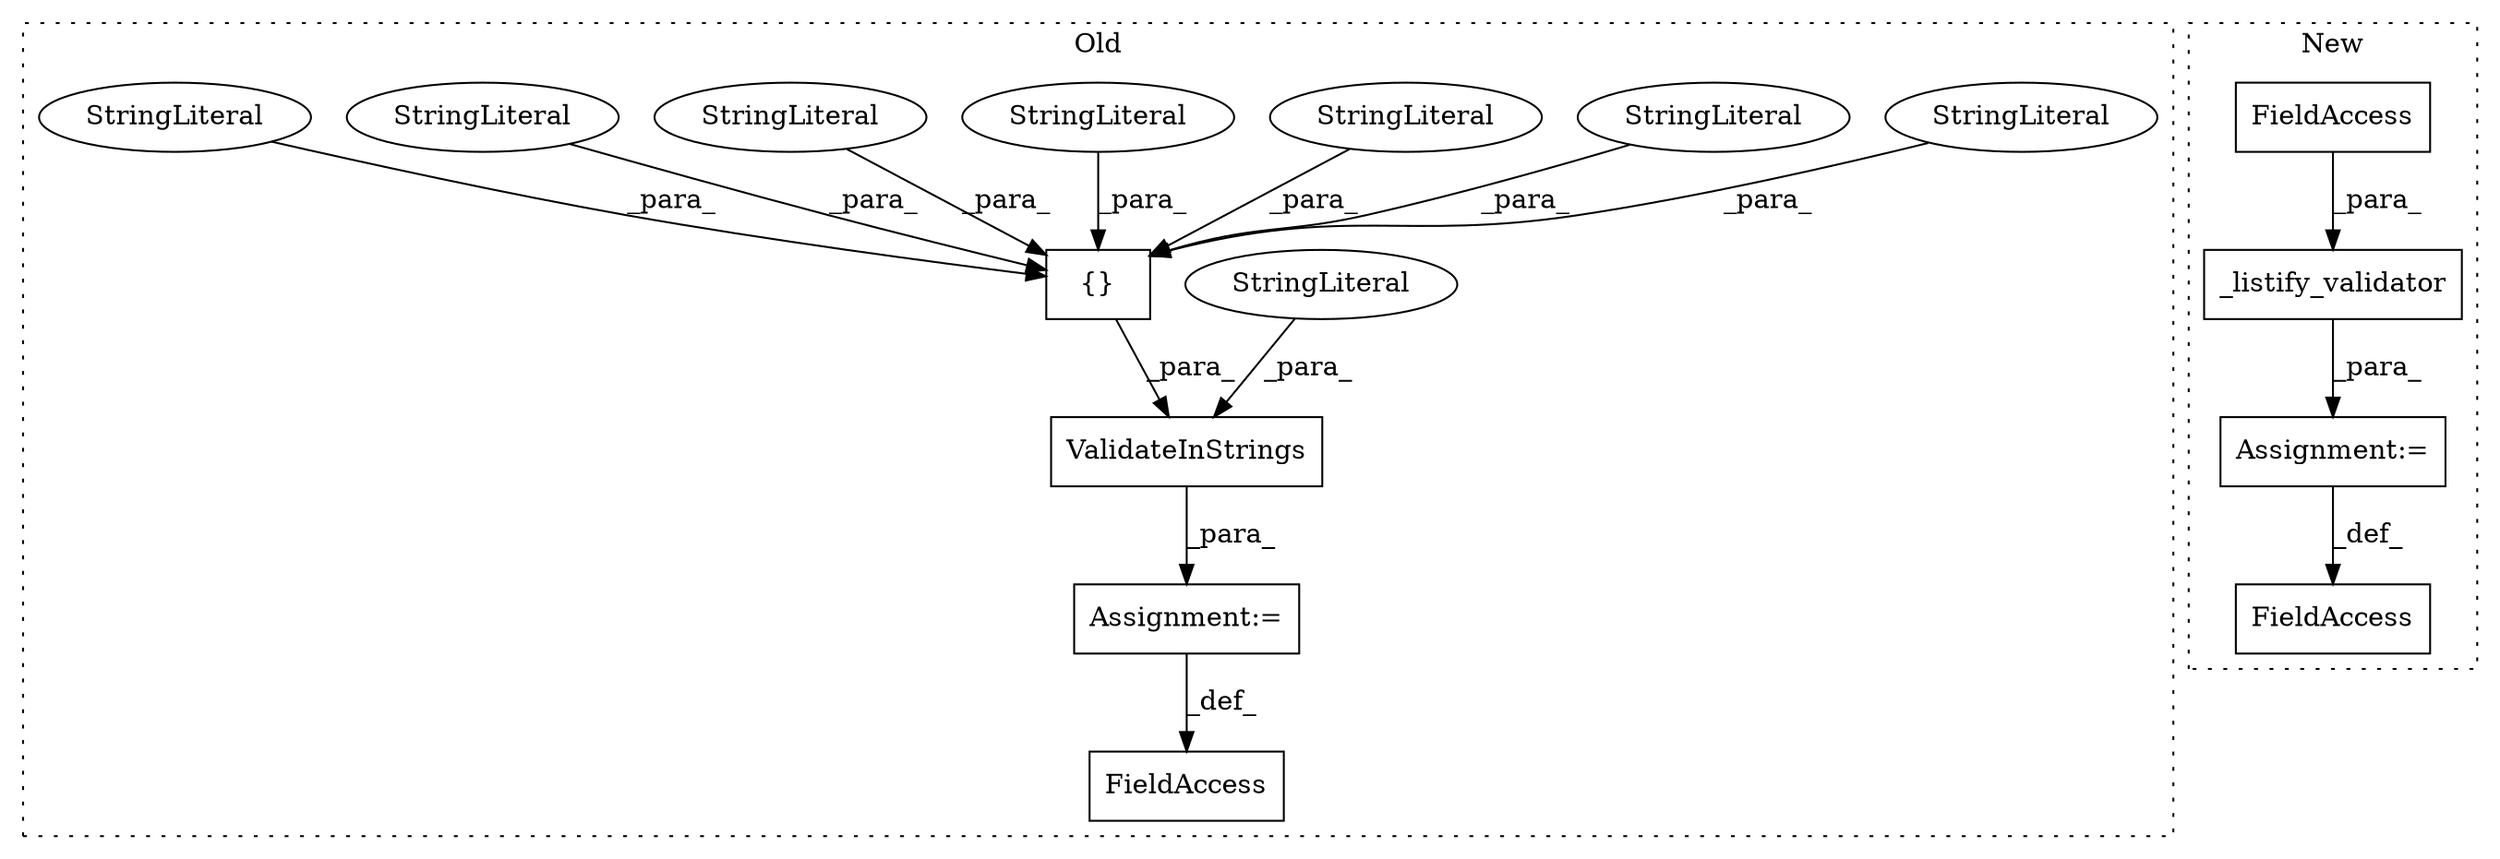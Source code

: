 digraph G {
subgraph cluster0 {
1 [label="ValidateInStrings" a="32" s="18476,18612" l="18,1" shape="box"];
3 [label="{}" a="4" s="18525,18611" l="1,1" shape="box"];
5 [label="FieldAccess" a="22" s="18454" l="21" shape="box"];
7 [label="StringLiteral" a="45" s="18605" l="6" shape="ellipse"];
8 [label="StringLiteral" a="45" s="18494" l="18" shape="ellipse"];
9 [label="StringLiteral" a="45" s="18535" l="13" shape="ellipse"];
10 [label="StringLiteral" a="45" s="18572" l="13" shape="ellipse"];
12 [label="Assignment:=" a="7" s="18475" l="1" shape="box"];
13 [label="StringLiteral" a="45" s="18558" l="13" shape="ellipse"];
14 [label="StringLiteral" a="45" s="18549" l="8" shape="ellipse"];
15 [label="StringLiteral" a="45" s="18586" l="18" shape="ellipse"];
16 [label="StringLiteral" a="45" s="18526" l="8" shape="ellipse"];
label = "Old";
style="dotted";
}
subgraph cluster1 {
2 [label="_listify_validator" a="32" s="18037,18074" l="19,1" shape="box"];
4 [label="FieldAccess" a="22" s="18056" l="18" shape="box"];
6 [label="FieldAccess" a="22" s="18014" l="22" shape="box"];
11 [label="Assignment:=" a="7" s="18036" l="1" shape="box"];
label = "New";
style="dotted";
}
1 -> 12 [label="_para_"];
2 -> 11 [label="_para_"];
3 -> 1 [label="_para_"];
4 -> 2 [label="_para_"];
7 -> 3 [label="_para_"];
8 -> 1 [label="_para_"];
9 -> 3 [label="_para_"];
10 -> 3 [label="_para_"];
11 -> 6 [label="_def_"];
12 -> 5 [label="_def_"];
13 -> 3 [label="_para_"];
14 -> 3 [label="_para_"];
15 -> 3 [label="_para_"];
16 -> 3 [label="_para_"];
}